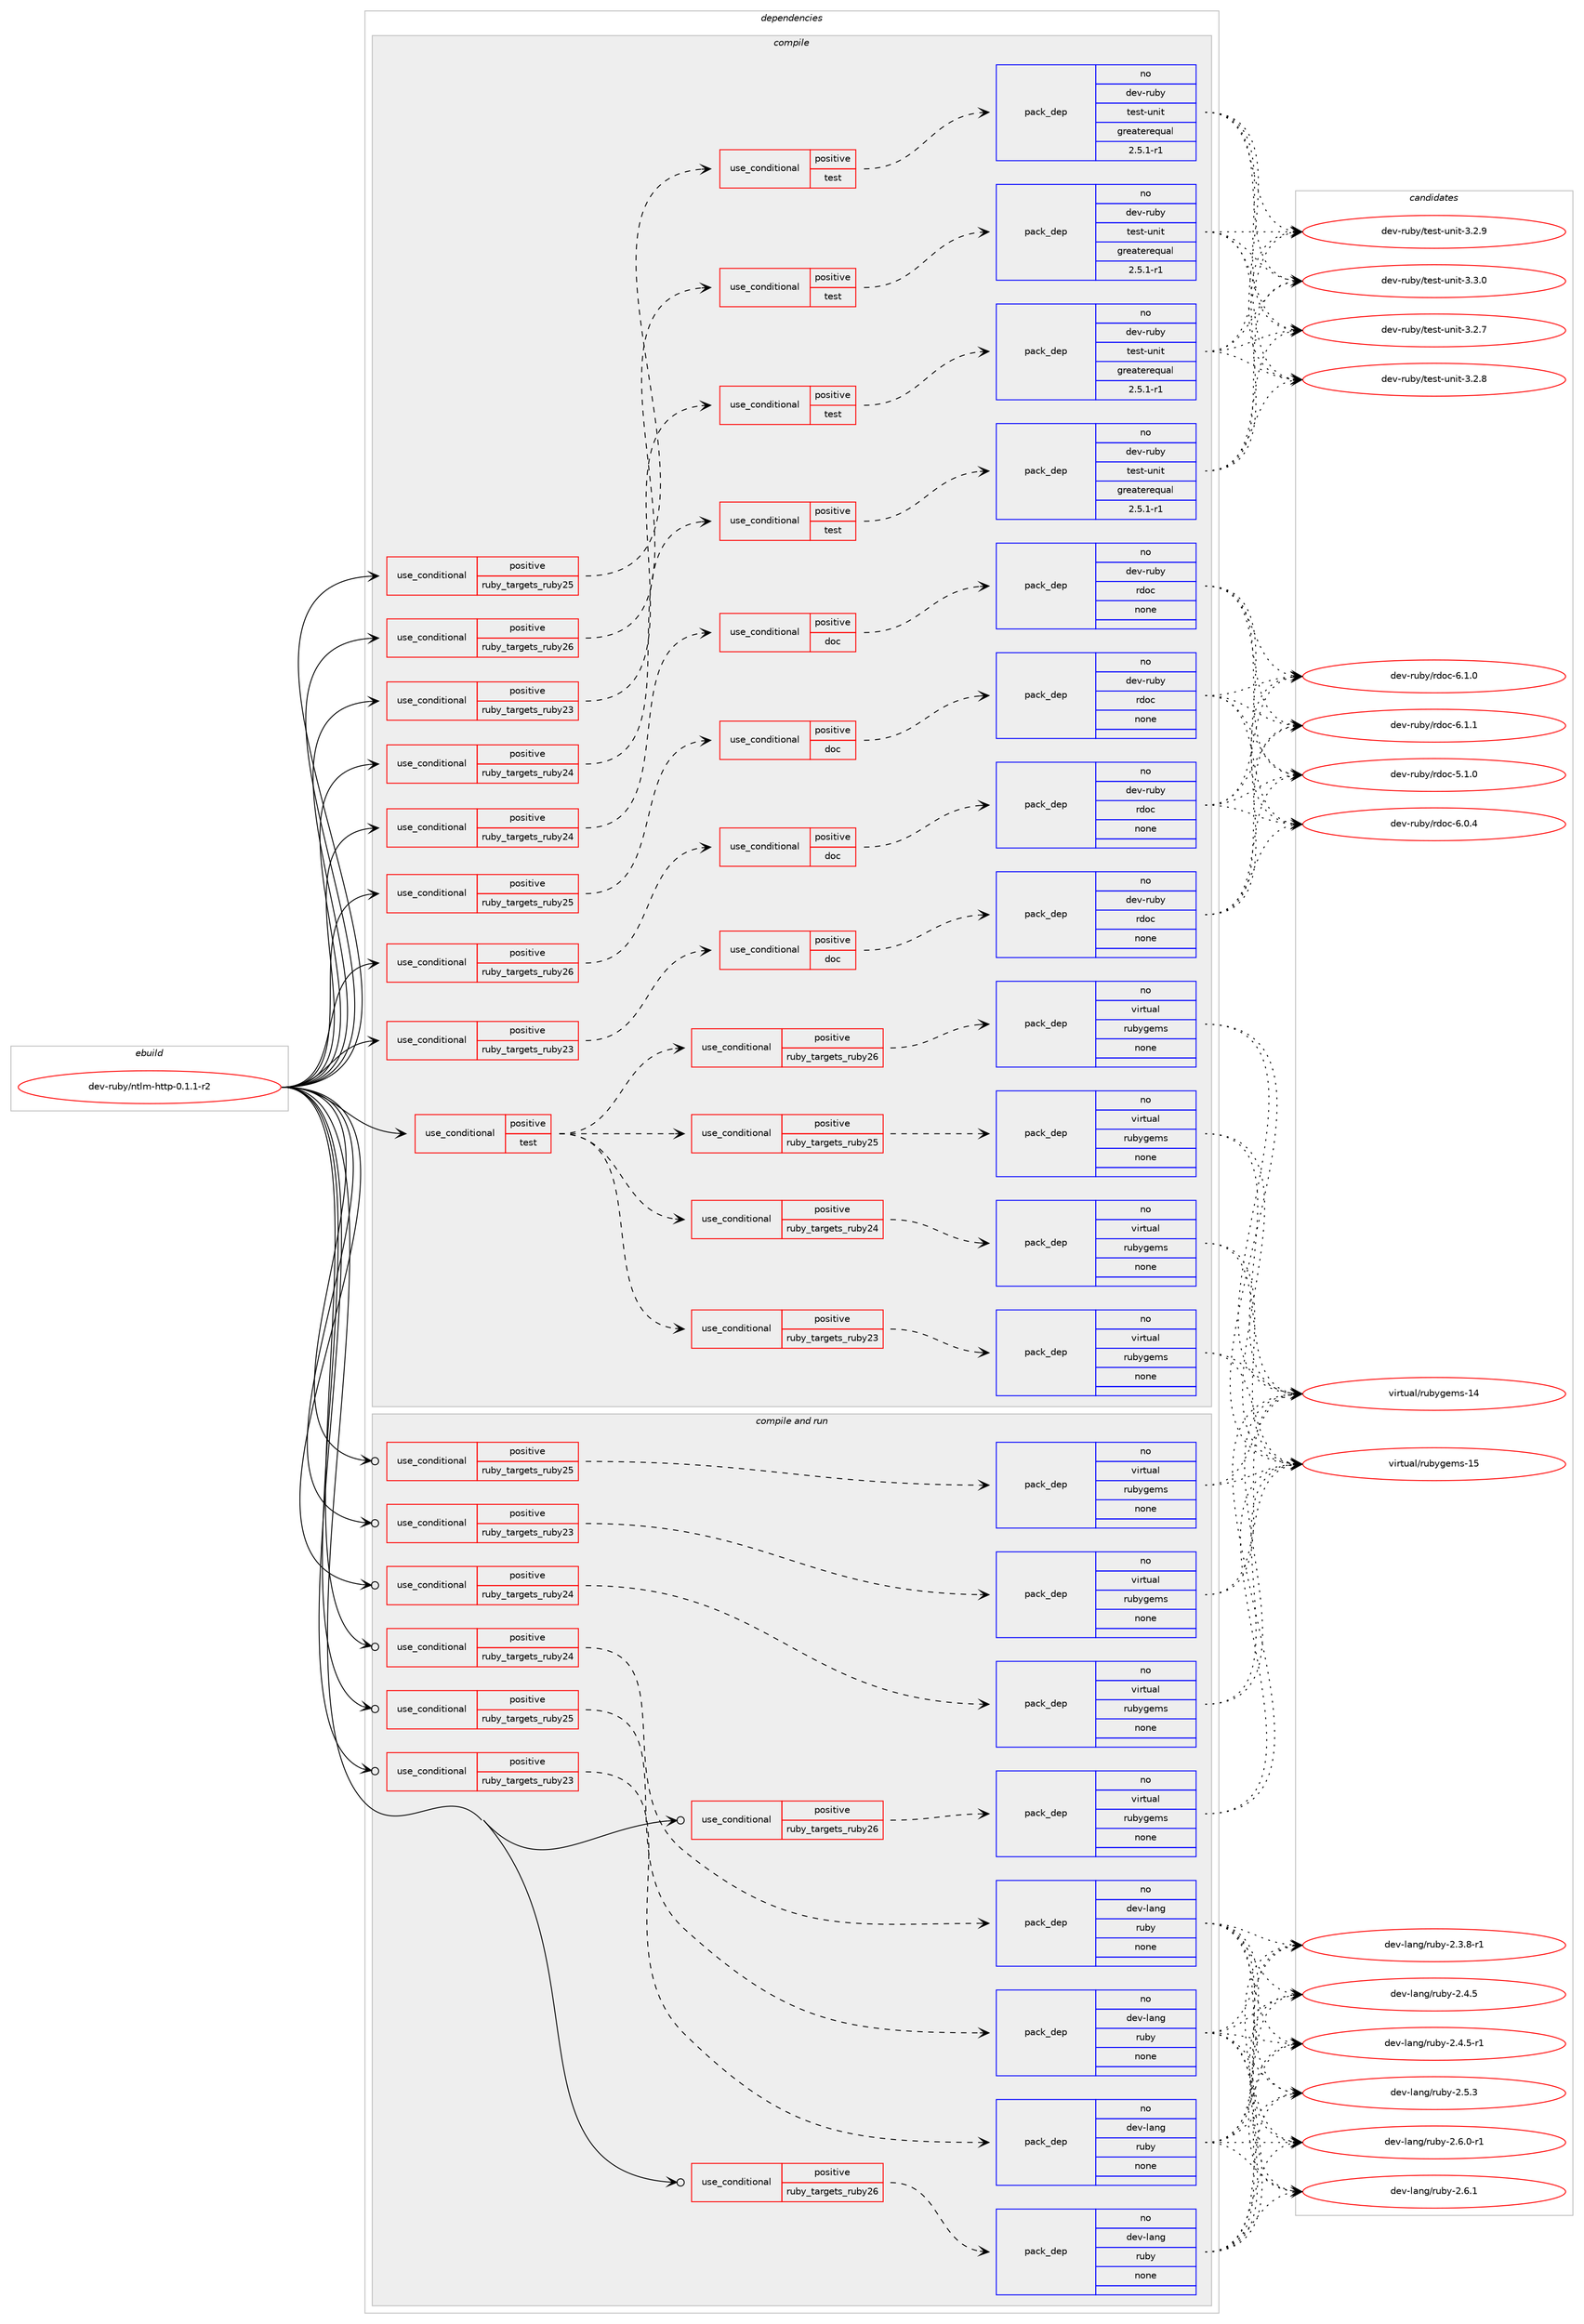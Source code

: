 digraph prolog {

# *************
# Graph options
# *************

newrank=true;
concentrate=true;
compound=true;
graph [rankdir=LR,fontname=Helvetica,fontsize=10,ranksep=1.5];#, ranksep=2.5, nodesep=0.2];
edge  [arrowhead=vee];
node  [fontname=Helvetica,fontsize=10];

# **********
# The ebuild
# **********

subgraph cluster_leftcol {
color=gray;
rank=same;
label=<<i>ebuild</i>>;
id [label="dev-ruby/ntlm-http-0.1.1-r2", color=red, width=4, href="../dev-ruby/ntlm-http-0.1.1-r2.svg"];
}

# ****************
# The dependencies
# ****************

subgraph cluster_midcol {
color=gray;
label=<<i>dependencies</i>>;
subgraph cluster_compile {
fillcolor="#eeeeee";
style=filled;
label=<<i>compile</i>>;
subgraph cond407956 {
dependency1508746 [label=<<TABLE BORDER="0" CELLBORDER="1" CELLSPACING="0" CELLPADDING="4"><TR><TD ROWSPAN="3" CELLPADDING="10">use_conditional</TD></TR><TR><TD>positive</TD></TR><TR><TD>ruby_targets_ruby23</TD></TR></TABLE>>, shape=none, color=red];
subgraph cond407957 {
dependency1508747 [label=<<TABLE BORDER="0" CELLBORDER="1" CELLSPACING="0" CELLPADDING="4"><TR><TD ROWSPAN="3" CELLPADDING="10">use_conditional</TD></TR><TR><TD>positive</TD></TR><TR><TD>doc</TD></TR></TABLE>>, shape=none, color=red];
subgraph pack1077293 {
dependency1508748 [label=<<TABLE BORDER="0" CELLBORDER="1" CELLSPACING="0" CELLPADDING="4" WIDTH="220"><TR><TD ROWSPAN="6" CELLPADDING="30">pack_dep</TD></TR><TR><TD WIDTH="110">no</TD></TR><TR><TD>dev-ruby</TD></TR><TR><TD>rdoc</TD></TR><TR><TD>none</TD></TR><TR><TD></TD></TR></TABLE>>, shape=none, color=blue];
}
dependency1508747:e -> dependency1508748:w [weight=20,style="dashed",arrowhead="vee"];
}
dependency1508746:e -> dependency1508747:w [weight=20,style="dashed",arrowhead="vee"];
}
id:e -> dependency1508746:w [weight=20,style="solid",arrowhead="vee"];
subgraph cond407958 {
dependency1508749 [label=<<TABLE BORDER="0" CELLBORDER="1" CELLSPACING="0" CELLPADDING="4"><TR><TD ROWSPAN="3" CELLPADDING="10">use_conditional</TD></TR><TR><TD>positive</TD></TR><TR><TD>ruby_targets_ruby23</TD></TR></TABLE>>, shape=none, color=red];
subgraph cond407959 {
dependency1508750 [label=<<TABLE BORDER="0" CELLBORDER="1" CELLSPACING="0" CELLPADDING="4"><TR><TD ROWSPAN="3" CELLPADDING="10">use_conditional</TD></TR><TR><TD>positive</TD></TR><TR><TD>test</TD></TR></TABLE>>, shape=none, color=red];
subgraph pack1077294 {
dependency1508751 [label=<<TABLE BORDER="0" CELLBORDER="1" CELLSPACING="0" CELLPADDING="4" WIDTH="220"><TR><TD ROWSPAN="6" CELLPADDING="30">pack_dep</TD></TR><TR><TD WIDTH="110">no</TD></TR><TR><TD>dev-ruby</TD></TR><TR><TD>test-unit</TD></TR><TR><TD>greaterequal</TD></TR><TR><TD>2.5.1-r1</TD></TR></TABLE>>, shape=none, color=blue];
}
dependency1508750:e -> dependency1508751:w [weight=20,style="dashed",arrowhead="vee"];
}
dependency1508749:e -> dependency1508750:w [weight=20,style="dashed",arrowhead="vee"];
}
id:e -> dependency1508749:w [weight=20,style="solid",arrowhead="vee"];
subgraph cond407960 {
dependency1508752 [label=<<TABLE BORDER="0" CELLBORDER="1" CELLSPACING="0" CELLPADDING="4"><TR><TD ROWSPAN="3" CELLPADDING="10">use_conditional</TD></TR><TR><TD>positive</TD></TR><TR><TD>ruby_targets_ruby24</TD></TR></TABLE>>, shape=none, color=red];
subgraph cond407961 {
dependency1508753 [label=<<TABLE BORDER="0" CELLBORDER="1" CELLSPACING="0" CELLPADDING="4"><TR><TD ROWSPAN="3" CELLPADDING="10">use_conditional</TD></TR><TR><TD>positive</TD></TR><TR><TD>doc</TD></TR></TABLE>>, shape=none, color=red];
subgraph pack1077295 {
dependency1508754 [label=<<TABLE BORDER="0" CELLBORDER="1" CELLSPACING="0" CELLPADDING="4" WIDTH="220"><TR><TD ROWSPAN="6" CELLPADDING="30">pack_dep</TD></TR><TR><TD WIDTH="110">no</TD></TR><TR><TD>dev-ruby</TD></TR><TR><TD>rdoc</TD></TR><TR><TD>none</TD></TR><TR><TD></TD></TR></TABLE>>, shape=none, color=blue];
}
dependency1508753:e -> dependency1508754:w [weight=20,style="dashed",arrowhead="vee"];
}
dependency1508752:e -> dependency1508753:w [weight=20,style="dashed",arrowhead="vee"];
}
id:e -> dependency1508752:w [weight=20,style="solid",arrowhead="vee"];
subgraph cond407962 {
dependency1508755 [label=<<TABLE BORDER="0" CELLBORDER="1" CELLSPACING="0" CELLPADDING="4"><TR><TD ROWSPAN="3" CELLPADDING="10">use_conditional</TD></TR><TR><TD>positive</TD></TR><TR><TD>ruby_targets_ruby24</TD></TR></TABLE>>, shape=none, color=red];
subgraph cond407963 {
dependency1508756 [label=<<TABLE BORDER="0" CELLBORDER="1" CELLSPACING="0" CELLPADDING="4"><TR><TD ROWSPAN="3" CELLPADDING="10">use_conditional</TD></TR><TR><TD>positive</TD></TR><TR><TD>test</TD></TR></TABLE>>, shape=none, color=red];
subgraph pack1077296 {
dependency1508757 [label=<<TABLE BORDER="0" CELLBORDER="1" CELLSPACING="0" CELLPADDING="4" WIDTH="220"><TR><TD ROWSPAN="6" CELLPADDING="30">pack_dep</TD></TR><TR><TD WIDTH="110">no</TD></TR><TR><TD>dev-ruby</TD></TR><TR><TD>test-unit</TD></TR><TR><TD>greaterequal</TD></TR><TR><TD>2.5.1-r1</TD></TR></TABLE>>, shape=none, color=blue];
}
dependency1508756:e -> dependency1508757:w [weight=20,style="dashed",arrowhead="vee"];
}
dependency1508755:e -> dependency1508756:w [weight=20,style="dashed",arrowhead="vee"];
}
id:e -> dependency1508755:w [weight=20,style="solid",arrowhead="vee"];
subgraph cond407964 {
dependency1508758 [label=<<TABLE BORDER="0" CELLBORDER="1" CELLSPACING="0" CELLPADDING="4"><TR><TD ROWSPAN="3" CELLPADDING="10">use_conditional</TD></TR><TR><TD>positive</TD></TR><TR><TD>ruby_targets_ruby25</TD></TR></TABLE>>, shape=none, color=red];
subgraph cond407965 {
dependency1508759 [label=<<TABLE BORDER="0" CELLBORDER="1" CELLSPACING="0" CELLPADDING="4"><TR><TD ROWSPAN="3" CELLPADDING="10">use_conditional</TD></TR><TR><TD>positive</TD></TR><TR><TD>doc</TD></TR></TABLE>>, shape=none, color=red];
subgraph pack1077297 {
dependency1508760 [label=<<TABLE BORDER="0" CELLBORDER="1" CELLSPACING="0" CELLPADDING="4" WIDTH="220"><TR><TD ROWSPAN="6" CELLPADDING="30">pack_dep</TD></TR><TR><TD WIDTH="110">no</TD></TR><TR><TD>dev-ruby</TD></TR><TR><TD>rdoc</TD></TR><TR><TD>none</TD></TR><TR><TD></TD></TR></TABLE>>, shape=none, color=blue];
}
dependency1508759:e -> dependency1508760:w [weight=20,style="dashed",arrowhead="vee"];
}
dependency1508758:e -> dependency1508759:w [weight=20,style="dashed",arrowhead="vee"];
}
id:e -> dependency1508758:w [weight=20,style="solid",arrowhead="vee"];
subgraph cond407966 {
dependency1508761 [label=<<TABLE BORDER="0" CELLBORDER="1" CELLSPACING="0" CELLPADDING="4"><TR><TD ROWSPAN="3" CELLPADDING="10">use_conditional</TD></TR><TR><TD>positive</TD></TR><TR><TD>ruby_targets_ruby25</TD></TR></TABLE>>, shape=none, color=red];
subgraph cond407967 {
dependency1508762 [label=<<TABLE BORDER="0" CELLBORDER="1" CELLSPACING="0" CELLPADDING="4"><TR><TD ROWSPAN="3" CELLPADDING="10">use_conditional</TD></TR><TR><TD>positive</TD></TR><TR><TD>test</TD></TR></TABLE>>, shape=none, color=red];
subgraph pack1077298 {
dependency1508763 [label=<<TABLE BORDER="0" CELLBORDER="1" CELLSPACING="0" CELLPADDING="4" WIDTH="220"><TR><TD ROWSPAN="6" CELLPADDING="30">pack_dep</TD></TR><TR><TD WIDTH="110">no</TD></TR><TR><TD>dev-ruby</TD></TR><TR><TD>test-unit</TD></TR><TR><TD>greaterequal</TD></TR><TR><TD>2.5.1-r1</TD></TR></TABLE>>, shape=none, color=blue];
}
dependency1508762:e -> dependency1508763:w [weight=20,style="dashed",arrowhead="vee"];
}
dependency1508761:e -> dependency1508762:w [weight=20,style="dashed",arrowhead="vee"];
}
id:e -> dependency1508761:w [weight=20,style="solid",arrowhead="vee"];
subgraph cond407968 {
dependency1508764 [label=<<TABLE BORDER="0" CELLBORDER="1" CELLSPACING="0" CELLPADDING="4"><TR><TD ROWSPAN="3" CELLPADDING="10">use_conditional</TD></TR><TR><TD>positive</TD></TR><TR><TD>ruby_targets_ruby26</TD></TR></TABLE>>, shape=none, color=red];
subgraph cond407969 {
dependency1508765 [label=<<TABLE BORDER="0" CELLBORDER="1" CELLSPACING="0" CELLPADDING="4"><TR><TD ROWSPAN="3" CELLPADDING="10">use_conditional</TD></TR><TR><TD>positive</TD></TR><TR><TD>doc</TD></TR></TABLE>>, shape=none, color=red];
subgraph pack1077299 {
dependency1508766 [label=<<TABLE BORDER="0" CELLBORDER="1" CELLSPACING="0" CELLPADDING="4" WIDTH="220"><TR><TD ROWSPAN="6" CELLPADDING="30">pack_dep</TD></TR><TR><TD WIDTH="110">no</TD></TR><TR><TD>dev-ruby</TD></TR><TR><TD>rdoc</TD></TR><TR><TD>none</TD></TR><TR><TD></TD></TR></TABLE>>, shape=none, color=blue];
}
dependency1508765:e -> dependency1508766:w [weight=20,style="dashed",arrowhead="vee"];
}
dependency1508764:e -> dependency1508765:w [weight=20,style="dashed",arrowhead="vee"];
}
id:e -> dependency1508764:w [weight=20,style="solid",arrowhead="vee"];
subgraph cond407970 {
dependency1508767 [label=<<TABLE BORDER="0" CELLBORDER="1" CELLSPACING="0" CELLPADDING="4"><TR><TD ROWSPAN="3" CELLPADDING="10">use_conditional</TD></TR><TR><TD>positive</TD></TR><TR><TD>ruby_targets_ruby26</TD></TR></TABLE>>, shape=none, color=red];
subgraph cond407971 {
dependency1508768 [label=<<TABLE BORDER="0" CELLBORDER="1" CELLSPACING="0" CELLPADDING="4"><TR><TD ROWSPAN="3" CELLPADDING="10">use_conditional</TD></TR><TR><TD>positive</TD></TR><TR><TD>test</TD></TR></TABLE>>, shape=none, color=red];
subgraph pack1077300 {
dependency1508769 [label=<<TABLE BORDER="0" CELLBORDER="1" CELLSPACING="0" CELLPADDING="4" WIDTH="220"><TR><TD ROWSPAN="6" CELLPADDING="30">pack_dep</TD></TR><TR><TD WIDTH="110">no</TD></TR><TR><TD>dev-ruby</TD></TR><TR><TD>test-unit</TD></TR><TR><TD>greaterequal</TD></TR><TR><TD>2.5.1-r1</TD></TR></TABLE>>, shape=none, color=blue];
}
dependency1508768:e -> dependency1508769:w [weight=20,style="dashed",arrowhead="vee"];
}
dependency1508767:e -> dependency1508768:w [weight=20,style="dashed",arrowhead="vee"];
}
id:e -> dependency1508767:w [weight=20,style="solid",arrowhead="vee"];
subgraph cond407972 {
dependency1508770 [label=<<TABLE BORDER="0" CELLBORDER="1" CELLSPACING="0" CELLPADDING="4"><TR><TD ROWSPAN="3" CELLPADDING="10">use_conditional</TD></TR><TR><TD>positive</TD></TR><TR><TD>test</TD></TR></TABLE>>, shape=none, color=red];
subgraph cond407973 {
dependency1508771 [label=<<TABLE BORDER="0" CELLBORDER="1" CELLSPACING="0" CELLPADDING="4"><TR><TD ROWSPAN="3" CELLPADDING="10">use_conditional</TD></TR><TR><TD>positive</TD></TR><TR><TD>ruby_targets_ruby23</TD></TR></TABLE>>, shape=none, color=red];
subgraph pack1077301 {
dependency1508772 [label=<<TABLE BORDER="0" CELLBORDER="1" CELLSPACING="0" CELLPADDING="4" WIDTH="220"><TR><TD ROWSPAN="6" CELLPADDING="30">pack_dep</TD></TR><TR><TD WIDTH="110">no</TD></TR><TR><TD>virtual</TD></TR><TR><TD>rubygems</TD></TR><TR><TD>none</TD></TR><TR><TD></TD></TR></TABLE>>, shape=none, color=blue];
}
dependency1508771:e -> dependency1508772:w [weight=20,style="dashed",arrowhead="vee"];
}
dependency1508770:e -> dependency1508771:w [weight=20,style="dashed",arrowhead="vee"];
subgraph cond407974 {
dependency1508773 [label=<<TABLE BORDER="0" CELLBORDER="1" CELLSPACING="0" CELLPADDING="4"><TR><TD ROWSPAN="3" CELLPADDING="10">use_conditional</TD></TR><TR><TD>positive</TD></TR><TR><TD>ruby_targets_ruby24</TD></TR></TABLE>>, shape=none, color=red];
subgraph pack1077302 {
dependency1508774 [label=<<TABLE BORDER="0" CELLBORDER="1" CELLSPACING="0" CELLPADDING="4" WIDTH="220"><TR><TD ROWSPAN="6" CELLPADDING="30">pack_dep</TD></TR><TR><TD WIDTH="110">no</TD></TR><TR><TD>virtual</TD></TR><TR><TD>rubygems</TD></TR><TR><TD>none</TD></TR><TR><TD></TD></TR></TABLE>>, shape=none, color=blue];
}
dependency1508773:e -> dependency1508774:w [weight=20,style="dashed",arrowhead="vee"];
}
dependency1508770:e -> dependency1508773:w [weight=20,style="dashed",arrowhead="vee"];
subgraph cond407975 {
dependency1508775 [label=<<TABLE BORDER="0" CELLBORDER="1" CELLSPACING="0" CELLPADDING="4"><TR><TD ROWSPAN="3" CELLPADDING="10">use_conditional</TD></TR><TR><TD>positive</TD></TR><TR><TD>ruby_targets_ruby25</TD></TR></TABLE>>, shape=none, color=red];
subgraph pack1077303 {
dependency1508776 [label=<<TABLE BORDER="0" CELLBORDER="1" CELLSPACING="0" CELLPADDING="4" WIDTH="220"><TR><TD ROWSPAN="6" CELLPADDING="30">pack_dep</TD></TR><TR><TD WIDTH="110">no</TD></TR><TR><TD>virtual</TD></TR><TR><TD>rubygems</TD></TR><TR><TD>none</TD></TR><TR><TD></TD></TR></TABLE>>, shape=none, color=blue];
}
dependency1508775:e -> dependency1508776:w [weight=20,style="dashed",arrowhead="vee"];
}
dependency1508770:e -> dependency1508775:w [weight=20,style="dashed",arrowhead="vee"];
subgraph cond407976 {
dependency1508777 [label=<<TABLE BORDER="0" CELLBORDER="1" CELLSPACING="0" CELLPADDING="4"><TR><TD ROWSPAN="3" CELLPADDING="10">use_conditional</TD></TR><TR><TD>positive</TD></TR><TR><TD>ruby_targets_ruby26</TD></TR></TABLE>>, shape=none, color=red];
subgraph pack1077304 {
dependency1508778 [label=<<TABLE BORDER="0" CELLBORDER="1" CELLSPACING="0" CELLPADDING="4" WIDTH="220"><TR><TD ROWSPAN="6" CELLPADDING="30">pack_dep</TD></TR><TR><TD WIDTH="110">no</TD></TR><TR><TD>virtual</TD></TR><TR><TD>rubygems</TD></TR><TR><TD>none</TD></TR><TR><TD></TD></TR></TABLE>>, shape=none, color=blue];
}
dependency1508777:e -> dependency1508778:w [weight=20,style="dashed",arrowhead="vee"];
}
dependency1508770:e -> dependency1508777:w [weight=20,style="dashed",arrowhead="vee"];
}
id:e -> dependency1508770:w [weight=20,style="solid",arrowhead="vee"];
}
subgraph cluster_compileandrun {
fillcolor="#eeeeee";
style=filled;
label=<<i>compile and run</i>>;
subgraph cond407977 {
dependency1508779 [label=<<TABLE BORDER="0" CELLBORDER="1" CELLSPACING="0" CELLPADDING="4"><TR><TD ROWSPAN="3" CELLPADDING="10">use_conditional</TD></TR><TR><TD>positive</TD></TR><TR><TD>ruby_targets_ruby23</TD></TR></TABLE>>, shape=none, color=red];
subgraph pack1077305 {
dependency1508780 [label=<<TABLE BORDER="0" CELLBORDER="1" CELLSPACING="0" CELLPADDING="4" WIDTH="220"><TR><TD ROWSPAN="6" CELLPADDING="30">pack_dep</TD></TR><TR><TD WIDTH="110">no</TD></TR><TR><TD>dev-lang</TD></TR><TR><TD>ruby</TD></TR><TR><TD>none</TD></TR><TR><TD></TD></TR></TABLE>>, shape=none, color=blue];
}
dependency1508779:e -> dependency1508780:w [weight=20,style="dashed",arrowhead="vee"];
}
id:e -> dependency1508779:w [weight=20,style="solid",arrowhead="odotvee"];
subgraph cond407978 {
dependency1508781 [label=<<TABLE BORDER="0" CELLBORDER="1" CELLSPACING="0" CELLPADDING="4"><TR><TD ROWSPAN="3" CELLPADDING="10">use_conditional</TD></TR><TR><TD>positive</TD></TR><TR><TD>ruby_targets_ruby23</TD></TR></TABLE>>, shape=none, color=red];
subgraph pack1077306 {
dependency1508782 [label=<<TABLE BORDER="0" CELLBORDER="1" CELLSPACING="0" CELLPADDING="4" WIDTH="220"><TR><TD ROWSPAN="6" CELLPADDING="30">pack_dep</TD></TR><TR><TD WIDTH="110">no</TD></TR><TR><TD>virtual</TD></TR><TR><TD>rubygems</TD></TR><TR><TD>none</TD></TR><TR><TD></TD></TR></TABLE>>, shape=none, color=blue];
}
dependency1508781:e -> dependency1508782:w [weight=20,style="dashed",arrowhead="vee"];
}
id:e -> dependency1508781:w [weight=20,style="solid",arrowhead="odotvee"];
subgraph cond407979 {
dependency1508783 [label=<<TABLE BORDER="0" CELLBORDER="1" CELLSPACING="0" CELLPADDING="4"><TR><TD ROWSPAN="3" CELLPADDING="10">use_conditional</TD></TR><TR><TD>positive</TD></TR><TR><TD>ruby_targets_ruby24</TD></TR></TABLE>>, shape=none, color=red];
subgraph pack1077307 {
dependency1508784 [label=<<TABLE BORDER="0" CELLBORDER="1" CELLSPACING="0" CELLPADDING="4" WIDTH="220"><TR><TD ROWSPAN="6" CELLPADDING="30">pack_dep</TD></TR><TR><TD WIDTH="110">no</TD></TR><TR><TD>dev-lang</TD></TR><TR><TD>ruby</TD></TR><TR><TD>none</TD></TR><TR><TD></TD></TR></TABLE>>, shape=none, color=blue];
}
dependency1508783:e -> dependency1508784:w [weight=20,style="dashed",arrowhead="vee"];
}
id:e -> dependency1508783:w [weight=20,style="solid",arrowhead="odotvee"];
subgraph cond407980 {
dependency1508785 [label=<<TABLE BORDER="0" CELLBORDER="1" CELLSPACING="0" CELLPADDING="4"><TR><TD ROWSPAN="3" CELLPADDING="10">use_conditional</TD></TR><TR><TD>positive</TD></TR><TR><TD>ruby_targets_ruby24</TD></TR></TABLE>>, shape=none, color=red];
subgraph pack1077308 {
dependency1508786 [label=<<TABLE BORDER="0" CELLBORDER="1" CELLSPACING="0" CELLPADDING="4" WIDTH="220"><TR><TD ROWSPAN="6" CELLPADDING="30">pack_dep</TD></TR><TR><TD WIDTH="110">no</TD></TR><TR><TD>virtual</TD></TR><TR><TD>rubygems</TD></TR><TR><TD>none</TD></TR><TR><TD></TD></TR></TABLE>>, shape=none, color=blue];
}
dependency1508785:e -> dependency1508786:w [weight=20,style="dashed",arrowhead="vee"];
}
id:e -> dependency1508785:w [weight=20,style="solid",arrowhead="odotvee"];
subgraph cond407981 {
dependency1508787 [label=<<TABLE BORDER="0" CELLBORDER="1" CELLSPACING="0" CELLPADDING="4"><TR><TD ROWSPAN="3" CELLPADDING="10">use_conditional</TD></TR><TR><TD>positive</TD></TR><TR><TD>ruby_targets_ruby25</TD></TR></TABLE>>, shape=none, color=red];
subgraph pack1077309 {
dependency1508788 [label=<<TABLE BORDER="0" CELLBORDER="1" CELLSPACING="0" CELLPADDING="4" WIDTH="220"><TR><TD ROWSPAN="6" CELLPADDING="30">pack_dep</TD></TR><TR><TD WIDTH="110">no</TD></TR><TR><TD>dev-lang</TD></TR><TR><TD>ruby</TD></TR><TR><TD>none</TD></TR><TR><TD></TD></TR></TABLE>>, shape=none, color=blue];
}
dependency1508787:e -> dependency1508788:w [weight=20,style="dashed",arrowhead="vee"];
}
id:e -> dependency1508787:w [weight=20,style="solid",arrowhead="odotvee"];
subgraph cond407982 {
dependency1508789 [label=<<TABLE BORDER="0" CELLBORDER="1" CELLSPACING="0" CELLPADDING="4"><TR><TD ROWSPAN="3" CELLPADDING="10">use_conditional</TD></TR><TR><TD>positive</TD></TR><TR><TD>ruby_targets_ruby25</TD></TR></TABLE>>, shape=none, color=red];
subgraph pack1077310 {
dependency1508790 [label=<<TABLE BORDER="0" CELLBORDER="1" CELLSPACING="0" CELLPADDING="4" WIDTH="220"><TR><TD ROWSPAN="6" CELLPADDING="30">pack_dep</TD></TR><TR><TD WIDTH="110">no</TD></TR><TR><TD>virtual</TD></TR><TR><TD>rubygems</TD></TR><TR><TD>none</TD></TR><TR><TD></TD></TR></TABLE>>, shape=none, color=blue];
}
dependency1508789:e -> dependency1508790:w [weight=20,style="dashed",arrowhead="vee"];
}
id:e -> dependency1508789:w [weight=20,style="solid",arrowhead="odotvee"];
subgraph cond407983 {
dependency1508791 [label=<<TABLE BORDER="0" CELLBORDER="1" CELLSPACING="0" CELLPADDING="4"><TR><TD ROWSPAN="3" CELLPADDING="10">use_conditional</TD></TR><TR><TD>positive</TD></TR><TR><TD>ruby_targets_ruby26</TD></TR></TABLE>>, shape=none, color=red];
subgraph pack1077311 {
dependency1508792 [label=<<TABLE BORDER="0" CELLBORDER="1" CELLSPACING="0" CELLPADDING="4" WIDTH="220"><TR><TD ROWSPAN="6" CELLPADDING="30">pack_dep</TD></TR><TR><TD WIDTH="110">no</TD></TR><TR><TD>dev-lang</TD></TR><TR><TD>ruby</TD></TR><TR><TD>none</TD></TR><TR><TD></TD></TR></TABLE>>, shape=none, color=blue];
}
dependency1508791:e -> dependency1508792:w [weight=20,style="dashed",arrowhead="vee"];
}
id:e -> dependency1508791:w [weight=20,style="solid",arrowhead="odotvee"];
subgraph cond407984 {
dependency1508793 [label=<<TABLE BORDER="0" CELLBORDER="1" CELLSPACING="0" CELLPADDING="4"><TR><TD ROWSPAN="3" CELLPADDING="10">use_conditional</TD></TR><TR><TD>positive</TD></TR><TR><TD>ruby_targets_ruby26</TD></TR></TABLE>>, shape=none, color=red];
subgraph pack1077312 {
dependency1508794 [label=<<TABLE BORDER="0" CELLBORDER="1" CELLSPACING="0" CELLPADDING="4" WIDTH="220"><TR><TD ROWSPAN="6" CELLPADDING="30">pack_dep</TD></TR><TR><TD WIDTH="110">no</TD></TR><TR><TD>virtual</TD></TR><TR><TD>rubygems</TD></TR><TR><TD>none</TD></TR><TR><TD></TD></TR></TABLE>>, shape=none, color=blue];
}
dependency1508793:e -> dependency1508794:w [weight=20,style="dashed",arrowhead="vee"];
}
id:e -> dependency1508793:w [weight=20,style="solid",arrowhead="odotvee"];
}
subgraph cluster_run {
fillcolor="#eeeeee";
style=filled;
label=<<i>run</i>>;
}
}

# **************
# The candidates
# **************

subgraph cluster_choices {
rank=same;
color=gray;
label=<<i>candidates</i>>;

subgraph choice1077293 {
color=black;
nodesep=1;
choice10010111845114117981214711410011199455346494648 [label="dev-ruby/rdoc-5.1.0", color=red, width=4,href="../dev-ruby/rdoc-5.1.0.svg"];
choice10010111845114117981214711410011199455446484652 [label="dev-ruby/rdoc-6.0.4", color=red, width=4,href="../dev-ruby/rdoc-6.0.4.svg"];
choice10010111845114117981214711410011199455446494648 [label="dev-ruby/rdoc-6.1.0", color=red, width=4,href="../dev-ruby/rdoc-6.1.0.svg"];
choice10010111845114117981214711410011199455446494649 [label="dev-ruby/rdoc-6.1.1", color=red, width=4,href="../dev-ruby/rdoc-6.1.1.svg"];
dependency1508748:e -> choice10010111845114117981214711410011199455346494648:w [style=dotted,weight="100"];
dependency1508748:e -> choice10010111845114117981214711410011199455446484652:w [style=dotted,weight="100"];
dependency1508748:e -> choice10010111845114117981214711410011199455446494648:w [style=dotted,weight="100"];
dependency1508748:e -> choice10010111845114117981214711410011199455446494649:w [style=dotted,weight="100"];
}
subgraph choice1077294 {
color=black;
nodesep=1;
choice10010111845114117981214711610111511645117110105116455146504655 [label="dev-ruby/test-unit-3.2.7", color=red, width=4,href="../dev-ruby/test-unit-3.2.7.svg"];
choice10010111845114117981214711610111511645117110105116455146504656 [label="dev-ruby/test-unit-3.2.8", color=red, width=4,href="../dev-ruby/test-unit-3.2.8.svg"];
choice10010111845114117981214711610111511645117110105116455146504657 [label="dev-ruby/test-unit-3.2.9", color=red, width=4,href="../dev-ruby/test-unit-3.2.9.svg"];
choice10010111845114117981214711610111511645117110105116455146514648 [label="dev-ruby/test-unit-3.3.0", color=red, width=4,href="../dev-ruby/test-unit-3.3.0.svg"];
dependency1508751:e -> choice10010111845114117981214711610111511645117110105116455146504655:w [style=dotted,weight="100"];
dependency1508751:e -> choice10010111845114117981214711610111511645117110105116455146504656:w [style=dotted,weight="100"];
dependency1508751:e -> choice10010111845114117981214711610111511645117110105116455146504657:w [style=dotted,weight="100"];
dependency1508751:e -> choice10010111845114117981214711610111511645117110105116455146514648:w [style=dotted,weight="100"];
}
subgraph choice1077295 {
color=black;
nodesep=1;
choice10010111845114117981214711410011199455346494648 [label="dev-ruby/rdoc-5.1.0", color=red, width=4,href="../dev-ruby/rdoc-5.1.0.svg"];
choice10010111845114117981214711410011199455446484652 [label="dev-ruby/rdoc-6.0.4", color=red, width=4,href="../dev-ruby/rdoc-6.0.4.svg"];
choice10010111845114117981214711410011199455446494648 [label="dev-ruby/rdoc-6.1.0", color=red, width=4,href="../dev-ruby/rdoc-6.1.0.svg"];
choice10010111845114117981214711410011199455446494649 [label="dev-ruby/rdoc-6.1.1", color=red, width=4,href="../dev-ruby/rdoc-6.1.1.svg"];
dependency1508754:e -> choice10010111845114117981214711410011199455346494648:w [style=dotted,weight="100"];
dependency1508754:e -> choice10010111845114117981214711410011199455446484652:w [style=dotted,weight="100"];
dependency1508754:e -> choice10010111845114117981214711410011199455446494648:w [style=dotted,weight="100"];
dependency1508754:e -> choice10010111845114117981214711410011199455446494649:w [style=dotted,weight="100"];
}
subgraph choice1077296 {
color=black;
nodesep=1;
choice10010111845114117981214711610111511645117110105116455146504655 [label="dev-ruby/test-unit-3.2.7", color=red, width=4,href="../dev-ruby/test-unit-3.2.7.svg"];
choice10010111845114117981214711610111511645117110105116455146504656 [label="dev-ruby/test-unit-3.2.8", color=red, width=4,href="../dev-ruby/test-unit-3.2.8.svg"];
choice10010111845114117981214711610111511645117110105116455146504657 [label="dev-ruby/test-unit-3.2.9", color=red, width=4,href="../dev-ruby/test-unit-3.2.9.svg"];
choice10010111845114117981214711610111511645117110105116455146514648 [label="dev-ruby/test-unit-3.3.0", color=red, width=4,href="../dev-ruby/test-unit-3.3.0.svg"];
dependency1508757:e -> choice10010111845114117981214711610111511645117110105116455146504655:w [style=dotted,weight="100"];
dependency1508757:e -> choice10010111845114117981214711610111511645117110105116455146504656:w [style=dotted,weight="100"];
dependency1508757:e -> choice10010111845114117981214711610111511645117110105116455146504657:w [style=dotted,weight="100"];
dependency1508757:e -> choice10010111845114117981214711610111511645117110105116455146514648:w [style=dotted,weight="100"];
}
subgraph choice1077297 {
color=black;
nodesep=1;
choice10010111845114117981214711410011199455346494648 [label="dev-ruby/rdoc-5.1.0", color=red, width=4,href="../dev-ruby/rdoc-5.1.0.svg"];
choice10010111845114117981214711410011199455446484652 [label="dev-ruby/rdoc-6.0.4", color=red, width=4,href="../dev-ruby/rdoc-6.0.4.svg"];
choice10010111845114117981214711410011199455446494648 [label="dev-ruby/rdoc-6.1.0", color=red, width=4,href="../dev-ruby/rdoc-6.1.0.svg"];
choice10010111845114117981214711410011199455446494649 [label="dev-ruby/rdoc-6.1.1", color=red, width=4,href="../dev-ruby/rdoc-6.1.1.svg"];
dependency1508760:e -> choice10010111845114117981214711410011199455346494648:w [style=dotted,weight="100"];
dependency1508760:e -> choice10010111845114117981214711410011199455446484652:w [style=dotted,weight="100"];
dependency1508760:e -> choice10010111845114117981214711410011199455446494648:w [style=dotted,weight="100"];
dependency1508760:e -> choice10010111845114117981214711410011199455446494649:w [style=dotted,weight="100"];
}
subgraph choice1077298 {
color=black;
nodesep=1;
choice10010111845114117981214711610111511645117110105116455146504655 [label="dev-ruby/test-unit-3.2.7", color=red, width=4,href="../dev-ruby/test-unit-3.2.7.svg"];
choice10010111845114117981214711610111511645117110105116455146504656 [label="dev-ruby/test-unit-3.2.8", color=red, width=4,href="../dev-ruby/test-unit-3.2.8.svg"];
choice10010111845114117981214711610111511645117110105116455146504657 [label="dev-ruby/test-unit-3.2.9", color=red, width=4,href="../dev-ruby/test-unit-3.2.9.svg"];
choice10010111845114117981214711610111511645117110105116455146514648 [label="dev-ruby/test-unit-3.3.0", color=red, width=4,href="../dev-ruby/test-unit-3.3.0.svg"];
dependency1508763:e -> choice10010111845114117981214711610111511645117110105116455146504655:w [style=dotted,weight="100"];
dependency1508763:e -> choice10010111845114117981214711610111511645117110105116455146504656:w [style=dotted,weight="100"];
dependency1508763:e -> choice10010111845114117981214711610111511645117110105116455146504657:w [style=dotted,weight="100"];
dependency1508763:e -> choice10010111845114117981214711610111511645117110105116455146514648:w [style=dotted,weight="100"];
}
subgraph choice1077299 {
color=black;
nodesep=1;
choice10010111845114117981214711410011199455346494648 [label="dev-ruby/rdoc-5.1.0", color=red, width=4,href="../dev-ruby/rdoc-5.1.0.svg"];
choice10010111845114117981214711410011199455446484652 [label="dev-ruby/rdoc-6.0.4", color=red, width=4,href="../dev-ruby/rdoc-6.0.4.svg"];
choice10010111845114117981214711410011199455446494648 [label="dev-ruby/rdoc-6.1.0", color=red, width=4,href="../dev-ruby/rdoc-6.1.0.svg"];
choice10010111845114117981214711410011199455446494649 [label="dev-ruby/rdoc-6.1.1", color=red, width=4,href="../dev-ruby/rdoc-6.1.1.svg"];
dependency1508766:e -> choice10010111845114117981214711410011199455346494648:w [style=dotted,weight="100"];
dependency1508766:e -> choice10010111845114117981214711410011199455446484652:w [style=dotted,weight="100"];
dependency1508766:e -> choice10010111845114117981214711410011199455446494648:w [style=dotted,weight="100"];
dependency1508766:e -> choice10010111845114117981214711410011199455446494649:w [style=dotted,weight="100"];
}
subgraph choice1077300 {
color=black;
nodesep=1;
choice10010111845114117981214711610111511645117110105116455146504655 [label="dev-ruby/test-unit-3.2.7", color=red, width=4,href="../dev-ruby/test-unit-3.2.7.svg"];
choice10010111845114117981214711610111511645117110105116455146504656 [label="dev-ruby/test-unit-3.2.8", color=red, width=4,href="../dev-ruby/test-unit-3.2.8.svg"];
choice10010111845114117981214711610111511645117110105116455146504657 [label="dev-ruby/test-unit-3.2.9", color=red, width=4,href="../dev-ruby/test-unit-3.2.9.svg"];
choice10010111845114117981214711610111511645117110105116455146514648 [label="dev-ruby/test-unit-3.3.0", color=red, width=4,href="../dev-ruby/test-unit-3.3.0.svg"];
dependency1508769:e -> choice10010111845114117981214711610111511645117110105116455146504655:w [style=dotted,weight="100"];
dependency1508769:e -> choice10010111845114117981214711610111511645117110105116455146504656:w [style=dotted,weight="100"];
dependency1508769:e -> choice10010111845114117981214711610111511645117110105116455146504657:w [style=dotted,weight="100"];
dependency1508769:e -> choice10010111845114117981214711610111511645117110105116455146514648:w [style=dotted,weight="100"];
}
subgraph choice1077301 {
color=black;
nodesep=1;
choice118105114116117971084711411798121103101109115454952 [label="virtual/rubygems-14", color=red, width=4,href="../virtual/rubygems-14.svg"];
choice118105114116117971084711411798121103101109115454953 [label="virtual/rubygems-15", color=red, width=4,href="../virtual/rubygems-15.svg"];
dependency1508772:e -> choice118105114116117971084711411798121103101109115454952:w [style=dotted,weight="100"];
dependency1508772:e -> choice118105114116117971084711411798121103101109115454953:w [style=dotted,weight="100"];
}
subgraph choice1077302 {
color=black;
nodesep=1;
choice118105114116117971084711411798121103101109115454952 [label="virtual/rubygems-14", color=red, width=4,href="../virtual/rubygems-14.svg"];
choice118105114116117971084711411798121103101109115454953 [label="virtual/rubygems-15", color=red, width=4,href="../virtual/rubygems-15.svg"];
dependency1508774:e -> choice118105114116117971084711411798121103101109115454952:w [style=dotted,weight="100"];
dependency1508774:e -> choice118105114116117971084711411798121103101109115454953:w [style=dotted,weight="100"];
}
subgraph choice1077303 {
color=black;
nodesep=1;
choice118105114116117971084711411798121103101109115454952 [label="virtual/rubygems-14", color=red, width=4,href="../virtual/rubygems-14.svg"];
choice118105114116117971084711411798121103101109115454953 [label="virtual/rubygems-15", color=red, width=4,href="../virtual/rubygems-15.svg"];
dependency1508776:e -> choice118105114116117971084711411798121103101109115454952:w [style=dotted,weight="100"];
dependency1508776:e -> choice118105114116117971084711411798121103101109115454953:w [style=dotted,weight="100"];
}
subgraph choice1077304 {
color=black;
nodesep=1;
choice118105114116117971084711411798121103101109115454952 [label="virtual/rubygems-14", color=red, width=4,href="../virtual/rubygems-14.svg"];
choice118105114116117971084711411798121103101109115454953 [label="virtual/rubygems-15", color=red, width=4,href="../virtual/rubygems-15.svg"];
dependency1508778:e -> choice118105114116117971084711411798121103101109115454952:w [style=dotted,weight="100"];
dependency1508778:e -> choice118105114116117971084711411798121103101109115454953:w [style=dotted,weight="100"];
}
subgraph choice1077305 {
color=black;
nodesep=1;
choice100101118451089711010347114117981214550465146564511449 [label="dev-lang/ruby-2.3.8-r1", color=red, width=4,href="../dev-lang/ruby-2.3.8-r1.svg"];
choice10010111845108971101034711411798121455046524653 [label="dev-lang/ruby-2.4.5", color=red, width=4,href="../dev-lang/ruby-2.4.5.svg"];
choice100101118451089711010347114117981214550465246534511449 [label="dev-lang/ruby-2.4.5-r1", color=red, width=4,href="../dev-lang/ruby-2.4.5-r1.svg"];
choice10010111845108971101034711411798121455046534651 [label="dev-lang/ruby-2.5.3", color=red, width=4,href="../dev-lang/ruby-2.5.3.svg"];
choice100101118451089711010347114117981214550465446484511449 [label="dev-lang/ruby-2.6.0-r1", color=red, width=4,href="../dev-lang/ruby-2.6.0-r1.svg"];
choice10010111845108971101034711411798121455046544649 [label="dev-lang/ruby-2.6.1", color=red, width=4,href="../dev-lang/ruby-2.6.1.svg"];
dependency1508780:e -> choice100101118451089711010347114117981214550465146564511449:w [style=dotted,weight="100"];
dependency1508780:e -> choice10010111845108971101034711411798121455046524653:w [style=dotted,weight="100"];
dependency1508780:e -> choice100101118451089711010347114117981214550465246534511449:w [style=dotted,weight="100"];
dependency1508780:e -> choice10010111845108971101034711411798121455046534651:w [style=dotted,weight="100"];
dependency1508780:e -> choice100101118451089711010347114117981214550465446484511449:w [style=dotted,weight="100"];
dependency1508780:e -> choice10010111845108971101034711411798121455046544649:w [style=dotted,weight="100"];
}
subgraph choice1077306 {
color=black;
nodesep=1;
choice118105114116117971084711411798121103101109115454952 [label="virtual/rubygems-14", color=red, width=4,href="../virtual/rubygems-14.svg"];
choice118105114116117971084711411798121103101109115454953 [label="virtual/rubygems-15", color=red, width=4,href="../virtual/rubygems-15.svg"];
dependency1508782:e -> choice118105114116117971084711411798121103101109115454952:w [style=dotted,weight="100"];
dependency1508782:e -> choice118105114116117971084711411798121103101109115454953:w [style=dotted,weight="100"];
}
subgraph choice1077307 {
color=black;
nodesep=1;
choice100101118451089711010347114117981214550465146564511449 [label="dev-lang/ruby-2.3.8-r1", color=red, width=4,href="../dev-lang/ruby-2.3.8-r1.svg"];
choice10010111845108971101034711411798121455046524653 [label="dev-lang/ruby-2.4.5", color=red, width=4,href="../dev-lang/ruby-2.4.5.svg"];
choice100101118451089711010347114117981214550465246534511449 [label="dev-lang/ruby-2.4.5-r1", color=red, width=4,href="../dev-lang/ruby-2.4.5-r1.svg"];
choice10010111845108971101034711411798121455046534651 [label="dev-lang/ruby-2.5.3", color=red, width=4,href="../dev-lang/ruby-2.5.3.svg"];
choice100101118451089711010347114117981214550465446484511449 [label="dev-lang/ruby-2.6.0-r1", color=red, width=4,href="../dev-lang/ruby-2.6.0-r1.svg"];
choice10010111845108971101034711411798121455046544649 [label="dev-lang/ruby-2.6.1", color=red, width=4,href="../dev-lang/ruby-2.6.1.svg"];
dependency1508784:e -> choice100101118451089711010347114117981214550465146564511449:w [style=dotted,weight="100"];
dependency1508784:e -> choice10010111845108971101034711411798121455046524653:w [style=dotted,weight="100"];
dependency1508784:e -> choice100101118451089711010347114117981214550465246534511449:w [style=dotted,weight="100"];
dependency1508784:e -> choice10010111845108971101034711411798121455046534651:w [style=dotted,weight="100"];
dependency1508784:e -> choice100101118451089711010347114117981214550465446484511449:w [style=dotted,weight="100"];
dependency1508784:e -> choice10010111845108971101034711411798121455046544649:w [style=dotted,weight="100"];
}
subgraph choice1077308 {
color=black;
nodesep=1;
choice118105114116117971084711411798121103101109115454952 [label="virtual/rubygems-14", color=red, width=4,href="../virtual/rubygems-14.svg"];
choice118105114116117971084711411798121103101109115454953 [label="virtual/rubygems-15", color=red, width=4,href="../virtual/rubygems-15.svg"];
dependency1508786:e -> choice118105114116117971084711411798121103101109115454952:w [style=dotted,weight="100"];
dependency1508786:e -> choice118105114116117971084711411798121103101109115454953:w [style=dotted,weight="100"];
}
subgraph choice1077309 {
color=black;
nodesep=1;
choice100101118451089711010347114117981214550465146564511449 [label="dev-lang/ruby-2.3.8-r1", color=red, width=4,href="../dev-lang/ruby-2.3.8-r1.svg"];
choice10010111845108971101034711411798121455046524653 [label="dev-lang/ruby-2.4.5", color=red, width=4,href="../dev-lang/ruby-2.4.5.svg"];
choice100101118451089711010347114117981214550465246534511449 [label="dev-lang/ruby-2.4.5-r1", color=red, width=4,href="../dev-lang/ruby-2.4.5-r1.svg"];
choice10010111845108971101034711411798121455046534651 [label="dev-lang/ruby-2.5.3", color=red, width=4,href="../dev-lang/ruby-2.5.3.svg"];
choice100101118451089711010347114117981214550465446484511449 [label="dev-lang/ruby-2.6.0-r1", color=red, width=4,href="../dev-lang/ruby-2.6.0-r1.svg"];
choice10010111845108971101034711411798121455046544649 [label="dev-lang/ruby-2.6.1", color=red, width=4,href="../dev-lang/ruby-2.6.1.svg"];
dependency1508788:e -> choice100101118451089711010347114117981214550465146564511449:w [style=dotted,weight="100"];
dependency1508788:e -> choice10010111845108971101034711411798121455046524653:w [style=dotted,weight="100"];
dependency1508788:e -> choice100101118451089711010347114117981214550465246534511449:w [style=dotted,weight="100"];
dependency1508788:e -> choice10010111845108971101034711411798121455046534651:w [style=dotted,weight="100"];
dependency1508788:e -> choice100101118451089711010347114117981214550465446484511449:w [style=dotted,weight="100"];
dependency1508788:e -> choice10010111845108971101034711411798121455046544649:w [style=dotted,weight="100"];
}
subgraph choice1077310 {
color=black;
nodesep=1;
choice118105114116117971084711411798121103101109115454952 [label="virtual/rubygems-14", color=red, width=4,href="../virtual/rubygems-14.svg"];
choice118105114116117971084711411798121103101109115454953 [label="virtual/rubygems-15", color=red, width=4,href="../virtual/rubygems-15.svg"];
dependency1508790:e -> choice118105114116117971084711411798121103101109115454952:w [style=dotted,weight="100"];
dependency1508790:e -> choice118105114116117971084711411798121103101109115454953:w [style=dotted,weight="100"];
}
subgraph choice1077311 {
color=black;
nodesep=1;
choice100101118451089711010347114117981214550465146564511449 [label="dev-lang/ruby-2.3.8-r1", color=red, width=4,href="../dev-lang/ruby-2.3.8-r1.svg"];
choice10010111845108971101034711411798121455046524653 [label="dev-lang/ruby-2.4.5", color=red, width=4,href="../dev-lang/ruby-2.4.5.svg"];
choice100101118451089711010347114117981214550465246534511449 [label="dev-lang/ruby-2.4.5-r1", color=red, width=4,href="../dev-lang/ruby-2.4.5-r1.svg"];
choice10010111845108971101034711411798121455046534651 [label="dev-lang/ruby-2.5.3", color=red, width=4,href="../dev-lang/ruby-2.5.3.svg"];
choice100101118451089711010347114117981214550465446484511449 [label="dev-lang/ruby-2.6.0-r1", color=red, width=4,href="../dev-lang/ruby-2.6.0-r1.svg"];
choice10010111845108971101034711411798121455046544649 [label="dev-lang/ruby-2.6.1", color=red, width=4,href="../dev-lang/ruby-2.6.1.svg"];
dependency1508792:e -> choice100101118451089711010347114117981214550465146564511449:w [style=dotted,weight="100"];
dependency1508792:e -> choice10010111845108971101034711411798121455046524653:w [style=dotted,weight="100"];
dependency1508792:e -> choice100101118451089711010347114117981214550465246534511449:w [style=dotted,weight="100"];
dependency1508792:e -> choice10010111845108971101034711411798121455046534651:w [style=dotted,weight="100"];
dependency1508792:e -> choice100101118451089711010347114117981214550465446484511449:w [style=dotted,weight="100"];
dependency1508792:e -> choice10010111845108971101034711411798121455046544649:w [style=dotted,weight="100"];
}
subgraph choice1077312 {
color=black;
nodesep=1;
choice118105114116117971084711411798121103101109115454952 [label="virtual/rubygems-14", color=red, width=4,href="../virtual/rubygems-14.svg"];
choice118105114116117971084711411798121103101109115454953 [label="virtual/rubygems-15", color=red, width=4,href="../virtual/rubygems-15.svg"];
dependency1508794:e -> choice118105114116117971084711411798121103101109115454952:w [style=dotted,weight="100"];
dependency1508794:e -> choice118105114116117971084711411798121103101109115454953:w [style=dotted,weight="100"];
}
}

}
